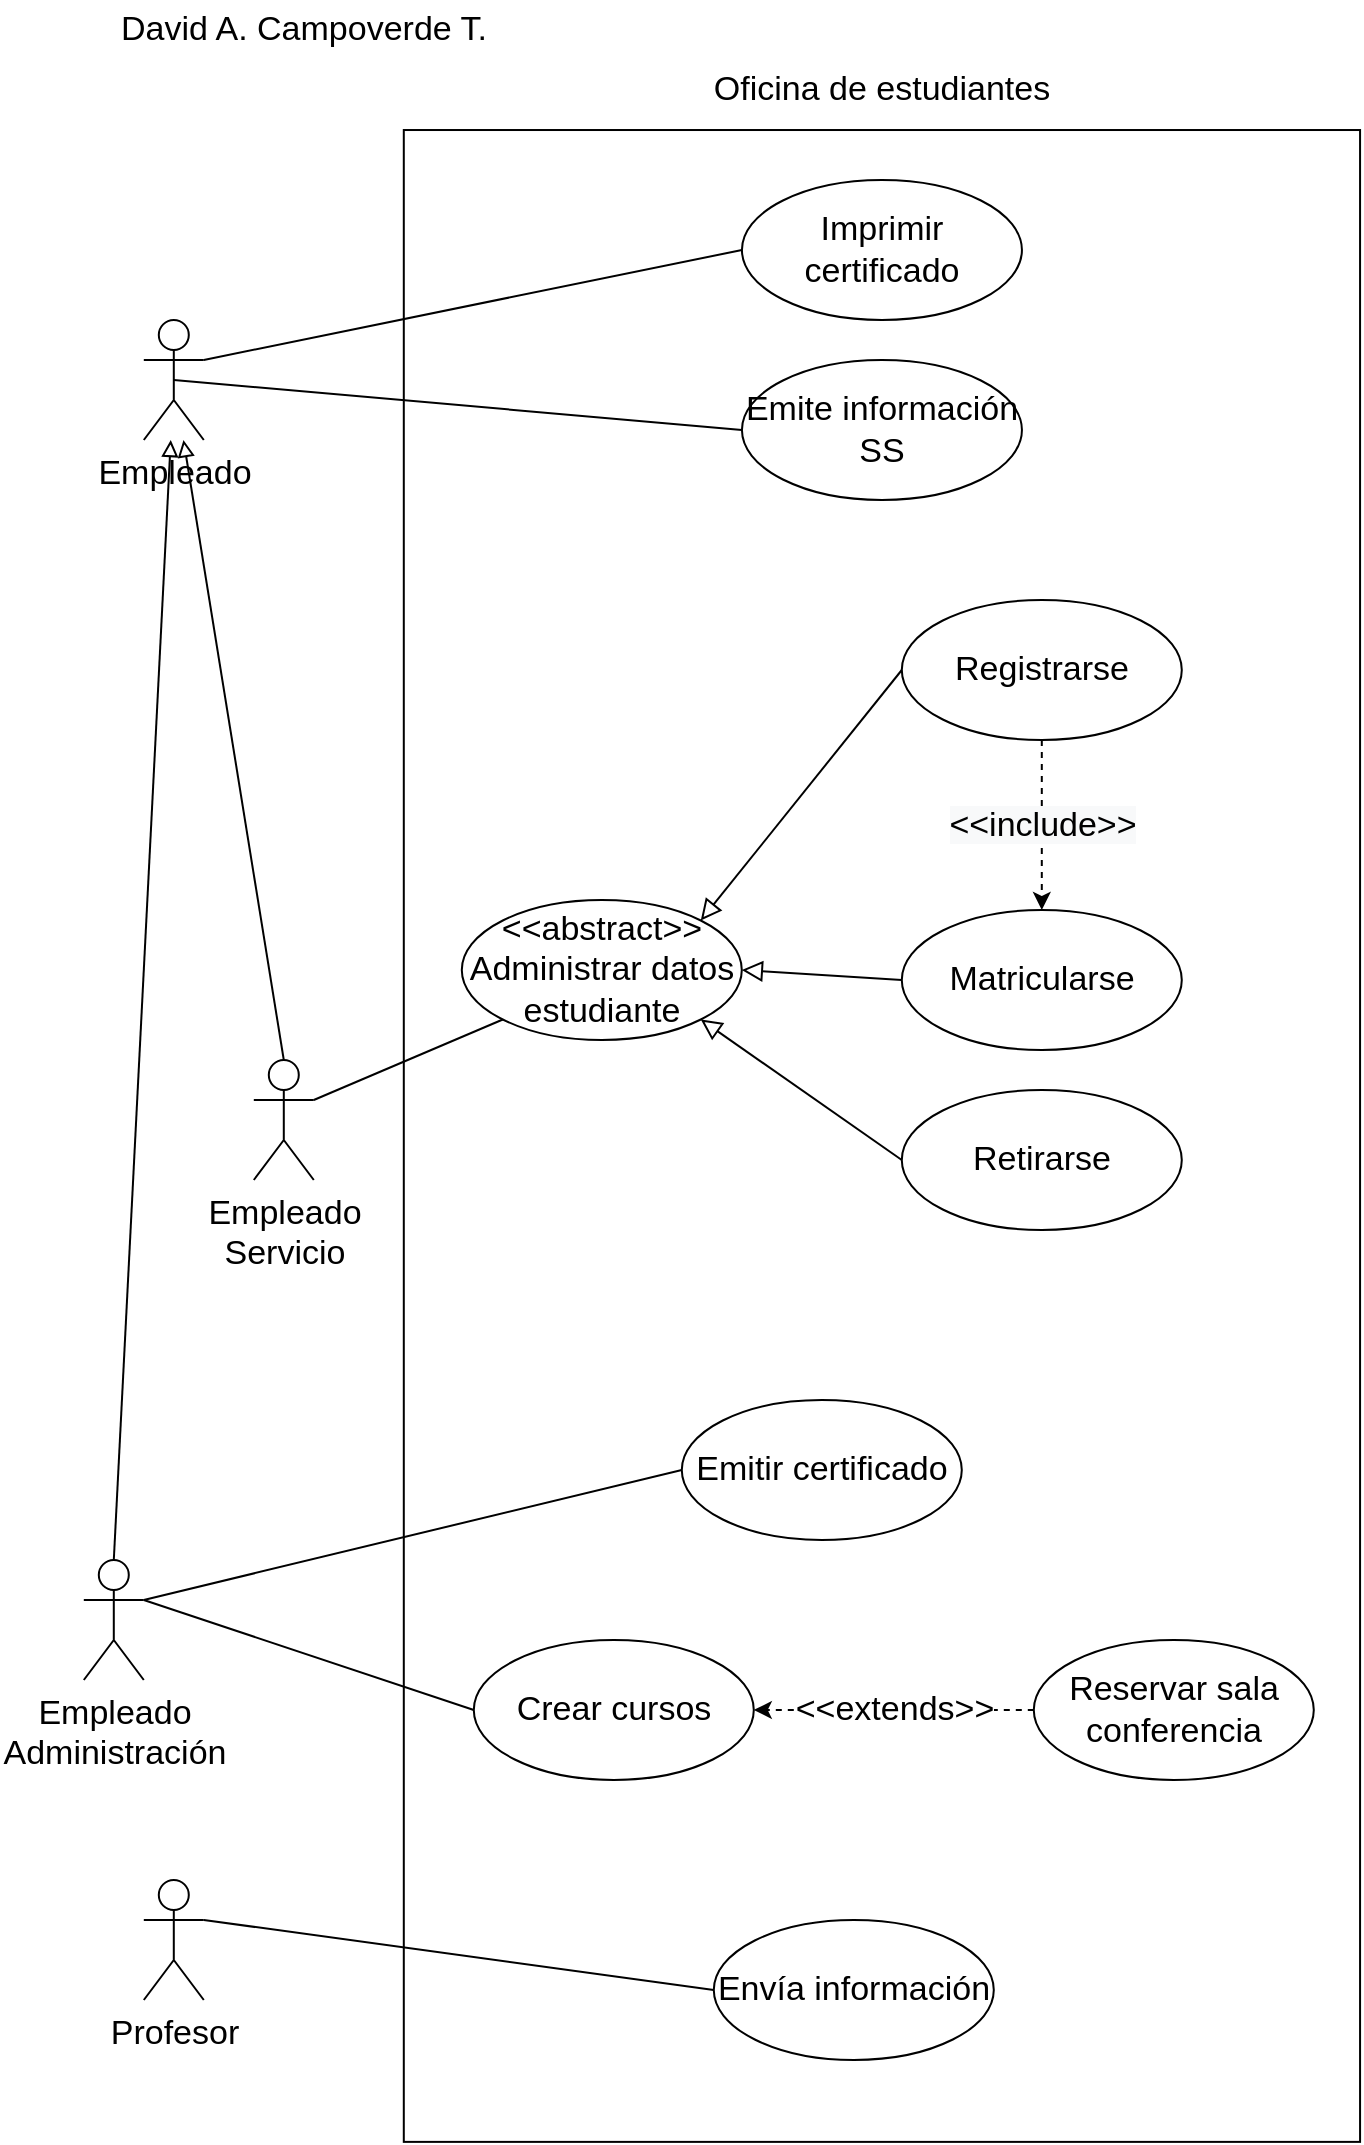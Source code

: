 <mxfile version="20.5.1" type="device"><diagram id="0AGSHccnSKbMbdQi1ixj" name="Página-1"><mxGraphModel dx="1569" dy="864" grid="1" gridSize="10" guides="1" tooltips="1" connect="1" arrows="1" fold="1" page="1" pageScale="1" pageWidth="827" pageHeight="1169" math="0" shadow="0"><root><mxCell id="0"/><mxCell id="1" parent="0"/><mxCell id="7XktRtAO5bd4YoJ1FPje-39" value="" style="rounded=0;whiteSpace=wrap;html=1;strokeWidth=1;fontSize=17;rotation=90;" vertex="1" parent="1"><mxGeometry x="-10" y="358.91" width="1005.93" height="478.13" as="geometry"/></mxCell><mxCell id="7XktRtAO5bd4YoJ1FPje-38" style="edgeStyle=none;rounded=0;orthogonalLoop=1;jettySize=auto;html=1;exitX=1;exitY=0.333;exitDx=0;exitDy=0;exitPerimeter=0;entryX=0;entryY=0.5;entryDx=0;entryDy=0;strokeWidth=1;fontSize=17;endArrow=none;endFill=0;" edge="1" parent="1" source="7XktRtAO5bd4YoJ1FPje-4" target="7XktRtAO5bd4YoJ1FPje-26"><mxGeometry relative="1" as="geometry"/></mxCell><mxCell id="7XktRtAO5bd4YoJ1FPje-4" value="Profesor" style="shape=umlActor;verticalLabelPosition=bottom;verticalAlign=top;html=1;fontSize=17;" vertex="1" parent="1"><mxGeometry x="123.9" y="970" width="30" height="60" as="geometry"/></mxCell><mxCell id="7XktRtAO5bd4YoJ1FPje-60" style="edgeStyle=none;rounded=0;orthogonalLoop=1;jettySize=auto;html=1;exitX=1;exitY=0.333;exitDx=0;exitDy=0;exitPerimeter=0;entryX=0;entryY=0.5;entryDx=0;entryDy=0;strokeWidth=1;fontSize=17;startArrow=none;startFill=0;endArrow=none;endFill=0;startSize=8;endSize=6;sourcePerimeterSpacing=0;targetPerimeterSpacing=0;" edge="1" parent="1" source="7XktRtAO5bd4YoJ1FPje-5" target="7XktRtAO5bd4YoJ1FPje-23"><mxGeometry relative="1" as="geometry"/></mxCell><mxCell id="7XktRtAO5bd4YoJ1FPje-61" style="edgeStyle=none;rounded=0;orthogonalLoop=1;jettySize=auto;html=1;exitX=0.5;exitY=0.5;exitDx=0;exitDy=0;exitPerimeter=0;entryX=0;entryY=0.5;entryDx=0;entryDy=0;strokeWidth=1;fontSize=17;startArrow=none;startFill=0;endArrow=none;endFill=0;startSize=8;endSize=6;sourcePerimeterSpacing=0;targetPerimeterSpacing=0;" edge="1" parent="1" source="7XktRtAO5bd4YoJ1FPje-5" target="7XktRtAO5bd4YoJ1FPje-25"><mxGeometry relative="1" as="geometry"/></mxCell><mxCell id="7XktRtAO5bd4YoJ1FPje-5" value="Empleado" style="shape=umlActor;verticalLabelPosition=bottom;verticalAlign=top;html=1;fontSize=17;" vertex="1" parent="1"><mxGeometry x="123.9" y="190" width="30" height="60" as="geometry"/></mxCell><mxCell id="7XktRtAO5bd4YoJ1FPje-13" style="rounded=0;orthogonalLoop=1;jettySize=auto;html=1;exitX=0.5;exitY=0;exitDx=0;exitDy=0;exitPerimeter=0;fontSize=17;endArrow=block;endFill=0;" edge="1" parent="1" source="7XktRtAO5bd4YoJ1FPje-6" target="7XktRtAO5bd4YoJ1FPje-5"><mxGeometry relative="1" as="geometry"/></mxCell><mxCell id="7XktRtAO5bd4YoJ1FPje-58" style="edgeStyle=none;rounded=0;orthogonalLoop=1;jettySize=auto;html=1;exitX=1;exitY=0.333;exitDx=0;exitDy=0;exitPerimeter=0;entryX=0;entryY=0.5;entryDx=0;entryDy=0;strokeWidth=1;fontSize=17;startArrow=none;startFill=0;endArrow=none;endFill=0;startSize=8;endSize=6;sourcePerimeterSpacing=0;targetPerimeterSpacing=0;" edge="1" parent="1" source="7XktRtAO5bd4YoJ1FPje-6" target="7XktRtAO5bd4YoJ1FPje-27"><mxGeometry relative="1" as="geometry"/></mxCell><mxCell id="7XktRtAO5bd4YoJ1FPje-63" style="edgeStyle=none;rounded=0;orthogonalLoop=1;jettySize=auto;html=1;exitX=1;exitY=0.333;exitDx=0;exitDy=0;exitPerimeter=0;entryX=0;entryY=0.5;entryDx=0;entryDy=0;strokeWidth=1;fontSize=17;startArrow=none;startFill=0;endArrow=none;endFill=0;startSize=8;endSize=6;sourcePerimeterSpacing=0;targetPerimeterSpacing=0;" edge="1" parent="1" source="7XktRtAO5bd4YoJ1FPje-6" target="7XktRtAO5bd4YoJ1FPje-62"><mxGeometry relative="1" as="geometry"/></mxCell><mxCell id="7XktRtAO5bd4YoJ1FPje-6" value="Empleado&lt;br style=&quot;font-size: 17px;&quot;&gt;Administración" style="shape=umlActor;verticalLabelPosition=bottom;verticalAlign=top;html=1;fontSize=17;" vertex="1" parent="1"><mxGeometry x="93.9" y="810" width="30" height="60" as="geometry"/></mxCell><mxCell id="7XktRtAO5bd4YoJ1FPje-14" style="rounded=0;orthogonalLoop=1;jettySize=auto;html=1;exitX=0.5;exitY=0;exitDx=0;exitDy=0;exitPerimeter=0;fontSize=17;endArrow=block;endFill=0;" edge="1" parent="1" source="7XktRtAO5bd4YoJ1FPje-9" target="7XktRtAO5bd4YoJ1FPje-5"><mxGeometry relative="1" as="geometry"/></mxCell><mxCell id="7XktRtAO5bd4YoJ1FPje-49" style="edgeStyle=none;rounded=0;orthogonalLoop=1;jettySize=auto;html=1;exitX=1;exitY=0.333;exitDx=0;exitDy=0;exitPerimeter=0;entryX=0;entryY=1;entryDx=0;entryDy=0;strokeWidth=1;fontSize=17;endArrow=none;endFill=0;" edge="1" parent="1" source="7XktRtAO5bd4YoJ1FPje-9" target="7XktRtAO5bd4YoJ1FPje-24"><mxGeometry relative="1" as="geometry"/></mxCell><mxCell id="7XktRtAO5bd4YoJ1FPje-9" value="Empleado&lt;br style=&quot;font-size: 17px;&quot;&gt;Servicio" style="shape=umlActor;verticalLabelPosition=bottom;verticalAlign=top;html=1;fontSize=17;" vertex="1" parent="1"><mxGeometry x="178.9" y="560" width="30" height="60" as="geometry"/></mxCell><mxCell id="7XktRtAO5bd4YoJ1FPje-19" value="Registrarse" style="ellipse;whiteSpace=wrap;html=1;fontSize=17;" vertex="1" parent="1"><mxGeometry x="502.9" y="330" width="140" height="70" as="geometry"/></mxCell><mxCell id="7XktRtAO5bd4YoJ1FPje-20" value="Matricularse" style="ellipse;whiteSpace=wrap;html=1;fontSize=17;" vertex="1" parent="1"><mxGeometry x="502.9" y="485" width="140" height="70" as="geometry"/></mxCell><mxCell id="7XktRtAO5bd4YoJ1FPje-21" value="Retirarse" style="ellipse;whiteSpace=wrap;html=1;fontSize=17;" vertex="1" parent="1"><mxGeometry x="502.9" y="575" width="140" height="70" as="geometry"/></mxCell><mxCell id="7XktRtAO5bd4YoJ1FPje-23" value="Imprimir&lt;br style=&quot;font-size: 17px;&quot;&gt;certificado" style="ellipse;whiteSpace=wrap;html=1;fontSize=17;" vertex="1" parent="1"><mxGeometry x="422.97" y="120" width="140" height="70" as="geometry"/></mxCell><mxCell id="7XktRtAO5bd4YoJ1FPje-43" style="edgeStyle=none;rounded=0;orthogonalLoop=1;jettySize=auto;html=1;exitX=1;exitY=0;exitDx=0;exitDy=0;strokeWidth=1;fontSize=17;endArrow=none;endFill=0;entryX=0;entryY=0.5;entryDx=0;entryDy=0;startArrow=block;startFill=0;startSize=8;" edge="1" parent="1" source="7XktRtAO5bd4YoJ1FPje-24" target="7XktRtAO5bd4YoJ1FPje-19"><mxGeometry relative="1" as="geometry"/></mxCell><mxCell id="7XktRtAO5bd4YoJ1FPje-44" style="edgeStyle=none;rounded=0;orthogonalLoop=1;jettySize=auto;html=1;exitX=1;exitY=0.5;exitDx=0;exitDy=0;entryX=0;entryY=0.5;entryDx=0;entryDy=0;strokeWidth=1;fontSize=17;endArrow=none;endFill=0;startArrow=block;startFill=0;startSize=8;" edge="1" parent="1" source="7XktRtAO5bd4YoJ1FPje-24" target="7XktRtAO5bd4YoJ1FPje-20"><mxGeometry relative="1" as="geometry"/></mxCell><mxCell id="7XktRtAO5bd4YoJ1FPje-45" style="edgeStyle=none;rounded=0;orthogonalLoop=1;jettySize=auto;html=1;exitX=1;exitY=1;exitDx=0;exitDy=0;entryX=0;entryY=0.5;entryDx=0;entryDy=0;strokeWidth=1;fontSize=17;endArrow=none;endFill=0;startArrow=block;startFill=0;targetPerimeterSpacing=0;sourcePerimeterSpacing=0;endSize=6;startSize=8;" edge="1" parent="1" source="7XktRtAO5bd4YoJ1FPje-24" target="7XktRtAO5bd4YoJ1FPje-21"><mxGeometry relative="1" as="geometry"/></mxCell><mxCell id="7XktRtAO5bd4YoJ1FPje-24" value="&amp;lt;&amp;lt;abstract&amp;gt;&amp;gt;&lt;br style=&quot;font-size: 17px;&quot;&gt;Administrar datos&lt;br style=&quot;font-size: 17px;&quot;&gt;estudiante" style="ellipse;whiteSpace=wrap;html=1;fontSize=17;" vertex="1" parent="1"><mxGeometry x="282.9" y="480" width="140" height="70" as="geometry"/></mxCell><mxCell id="7XktRtAO5bd4YoJ1FPje-25" value="Emite información&lt;br&gt;SS" style="ellipse;whiteSpace=wrap;html=1;fontSize=17;" vertex="1" parent="1"><mxGeometry x="422.97" y="210" width="140" height="70" as="geometry"/></mxCell><mxCell id="7XktRtAO5bd4YoJ1FPje-26" value="Envía información" style="ellipse;whiteSpace=wrap;html=1;fontSize=17;" vertex="1" parent="1"><mxGeometry x="408.9" y="990" width="140" height="70" as="geometry"/></mxCell><mxCell id="7XktRtAO5bd4YoJ1FPje-27" value="Crear cursos" style="ellipse;whiteSpace=wrap;html=1;fontSize=17;" vertex="1" parent="1"><mxGeometry x="288.9" y="850" width="140" height="70" as="geometry"/></mxCell><mxCell id="7XktRtAO5bd4YoJ1FPje-28" value="Reservar sala&lt;br style=&quot;font-size: 17px;&quot;&gt;conferencia" style="ellipse;whiteSpace=wrap;html=1;fontSize=17;" vertex="1" parent="1"><mxGeometry x="568.9" y="850" width="140" height="70" as="geometry"/></mxCell><mxCell id="7XktRtAO5bd4YoJ1FPje-55" value="" style="endArrow=classic;html=1;rounded=0;dashed=1;strokeWidth=1;fontSize=17;startSize=8;endSize=6;sourcePerimeterSpacing=0;targetPerimeterSpacing=0;exitX=0.5;exitY=1;exitDx=0;exitDy=0;entryX=0.5;entryY=0;entryDx=0;entryDy=0;" edge="1" parent="1" source="7XktRtAO5bd4YoJ1FPje-19" target="7XktRtAO5bd4YoJ1FPje-20"><mxGeometry relative="1" as="geometry"><mxPoint x="528.9" y="330" as="sourcePoint"/><mxPoint x="628.9" y="330" as="targetPoint"/></mxGeometry></mxCell><mxCell id="7XktRtAO5bd4YoJ1FPje-56" value="&lt;span style=&quot;background-color: rgb(248, 249, 250); font-size: 17px;&quot;&gt;&amp;lt;&amp;lt;include&amp;gt;&amp;gt;&lt;/span&gt;" style="edgeLabel;resizable=0;html=1;align=center;verticalAlign=middle;strokeWidth=1;fontSize=17;" connectable="0" vertex="1" parent="7XktRtAO5bd4YoJ1FPje-55"><mxGeometry relative="1" as="geometry"/></mxCell><mxCell id="7XktRtAO5bd4YoJ1FPje-62" value="Emitir certificado" style="ellipse;whiteSpace=wrap;html=1;fontSize=17;" vertex="1" parent="1"><mxGeometry x="392.9" y="730" width="140" height="70" as="geometry"/></mxCell><mxCell id="7XktRtAO5bd4YoJ1FPje-64" value="" style="endArrow=classic;html=1;rounded=0;strokeWidth=1;fontSize=17;startSize=8;endSize=6;sourcePerimeterSpacing=0;targetPerimeterSpacing=0;exitX=0;exitY=0.5;exitDx=0;exitDy=0;entryX=1;entryY=0.5;entryDx=0;entryDy=0;dashed=1;" edge="1" parent="1" source="7XktRtAO5bd4YoJ1FPje-28" target="7XktRtAO5bd4YoJ1FPje-27"><mxGeometry relative="1" as="geometry"><mxPoint x="462.97" y="820" as="sourcePoint"/><mxPoint x="562.97" y="820" as="targetPoint"/></mxGeometry></mxCell><mxCell id="7XktRtAO5bd4YoJ1FPje-65" value="&amp;lt;&amp;lt;extends&amp;gt;&amp;gt;" style="edgeLabel;resizable=0;html=1;align=center;verticalAlign=middle;strokeWidth=1;fontSize=17;" connectable="0" vertex="1" parent="7XktRtAO5bd4YoJ1FPje-64"><mxGeometry relative="1" as="geometry"/></mxCell><mxCell id="7XktRtAO5bd4YoJ1FPje-66" value="Oficina de estudiantes" style="text;html=1;strokeColor=none;fillColor=none;align=center;verticalAlign=middle;whiteSpace=wrap;rounded=0;strokeWidth=1;fontSize=17;" vertex="1" parent="1"><mxGeometry x="382.97" y="60" width="220" height="30" as="geometry"/></mxCell><mxCell id="7XktRtAO5bd4YoJ1FPje-67" value="David A. Campoverde T." style="text;html=1;strokeColor=none;fillColor=none;align=center;verticalAlign=middle;whiteSpace=wrap;rounded=0;strokeWidth=1;fontSize=17;" vertex="1" parent="1"><mxGeometry x="93.9" y="30" width="220" height="30" as="geometry"/></mxCell></root></mxGraphModel></diagram></mxfile>